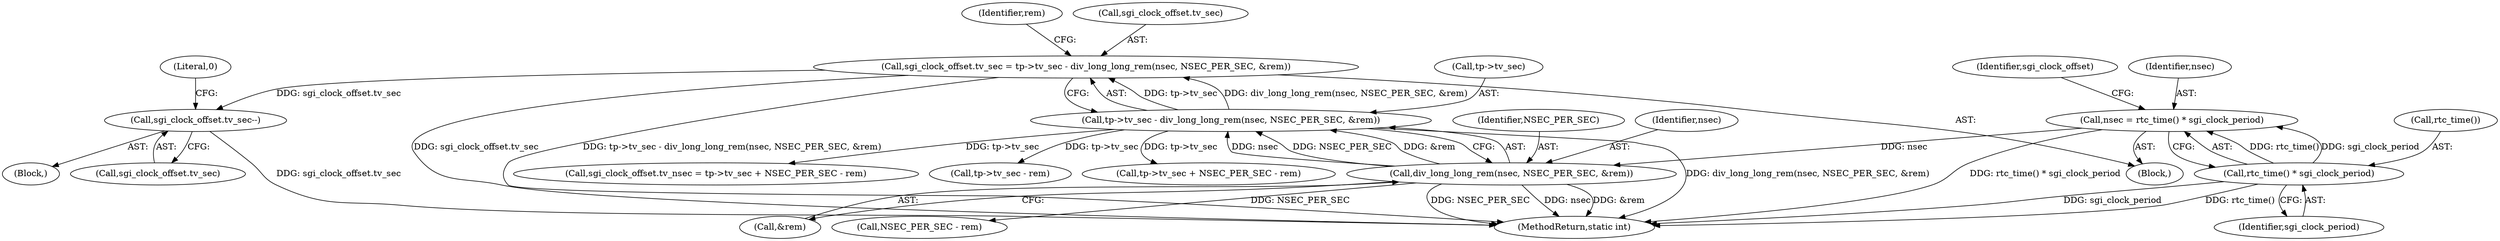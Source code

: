digraph "1_linux_f8bd2258e2d520dff28c855658bd24bdafb5102d_1@integer" {
"1000111" [label="(Call,sgi_clock_offset.tv_sec = tp->tv_sec - div_long_long_rem(nsec, NSEC_PER_SEC, &rem))"];
"1000115" [label="(Call,tp->tv_sec - div_long_long_rem(nsec, NSEC_PER_SEC, &rem))"];
"1000119" [label="(Call,div_long_long_rem(nsec, NSEC_PER_SEC, &rem))"];
"1000106" [label="(Call,nsec = rtc_time() * sgi_clock_period)"];
"1000108" [label="(Call,rtc_time() * sgi_clock_period)"];
"1000152" [label="(Call,sgi_clock_offset.tv_sec--)"];
"1000149" [label="(Call,NSEC_PER_SEC - rem)"];
"1000111" [label="(Call,sgi_clock_offset.tv_sec = tp->tv_sec - div_long_long_rem(nsec, NSEC_PER_SEC, &rem))"];
"1000158" [label="(MethodReturn,static int)"];
"1000119" [label="(Call,div_long_long_rem(nsec, NSEC_PER_SEC, &rem))"];
"1000113" [label="(Identifier,sgi_clock_offset)"];
"1000106" [label="(Call,nsec = rtc_time() * sgi_clock_period)"];
"1000120" [label="(Identifier,nsec)"];
"1000103" [label="(Block,)"];
"1000157" [label="(Literal,0)"];
"1000134" [label="(Call,tp->tv_sec - rem)"];
"1000122" [label="(Call,&rem)"];
"1000115" [label="(Call,tp->tv_sec - div_long_long_rem(nsec, NSEC_PER_SEC, &rem))"];
"1000140" [label="(Block,)"];
"1000126" [label="(Identifier,rem)"];
"1000141" [label="(Call,sgi_clock_offset.tv_nsec = tp->tv_sec + NSEC_PER_SEC - rem)"];
"1000110" [label="(Identifier,sgi_clock_period)"];
"1000116" [label="(Call,tp->tv_sec)"];
"1000107" [label="(Identifier,nsec)"];
"1000109" [label="(Call,rtc_time())"];
"1000152" [label="(Call,sgi_clock_offset.tv_sec--)"];
"1000112" [label="(Call,sgi_clock_offset.tv_sec)"];
"1000121" [label="(Identifier,NSEC_PER_SEC)"];
"1000108" [label="(Call,rtc_time() * sgi_clock_period)"];
"1000153" [label="(Call,sgi_clock_offset.tv_sec)"];
"1000145" [label="(Call,tp->tv_sec + NSEC_PER_SEC - rem)"];
"1000111" -> "1000103"  [label="AST: "];
"1000111" -> "1000115"  [label="CFG: "];
"1000112" -> "1000111"  [label="AST: "];
"1000115" -> "1000111"  [label="AST: "];
"1000126" -> "1000111"  [label="CFG: "];
"1000111" -> "1000158"  [label="DDG: tp->tv_sec - div_long_long_rem(nsec, NSEC_PER_SEC, &rem)"];
"1000111" -> "1000158"  [label="DDG: sgi_clock_offset.tv_sec"];
"1000115" -> "1000111"  [label="DDG: tp->tv_sec"];
"1000115" -> "1000111"  [label="DDG: div_long_long_rem(nsec, NSEC_PER_SEC, &rem)"];
"1000111" -> "1000152"  [label="DDG: sgi_clock_offset.tv_sec"];
"1000115" -> "1000119"  [label="CFG: "];
"1000116" -> "1000115"  [label="AST: "];
"1000119" -> "1000115"  [label="AST: "];
"1000115" -> "1000158"  [label="DDG: div_long_long_rem(nsec, NSEC_PER_SEC, &rem)"];
"1000119" -> "1000115"  [label="DDG: nsec"];
"1000119" -> "1000115"  [label="DDG: NSEC_PER_SEC"];
"1000119" -> "1000115"  [label="DDG: &rem"];
"1000115" -> "1000134"  [label="DDG: tp->tv_sec"];
"1000115" -> "1000141"  [label="DDG: tp->tv_sec"];
"1000115" -> "1000145"  [label="DDG: tp->tv_sec"];
"1000119" -> "1000122"  [label="CFG: "];
"1000120" -> "1000119"  [label="AST: "];
"1000121" -> "1000119"  [label="AST: "];
"1000122" -> "1000119"  [label="AST: "];
"1000119" -> "1000158"  [label="DDG: NSEC_PER_SEC"];
"1000119" -> "1000158"  [label="DDG: nsec"];
"1000119" -> "1000158"  [label="DDG: &rem"];
"1000106" -> "1000119"  [label="DDG: nsec"];
"1000119" -> "1000149"  [label="DDG: NSEC_PER_SEC"];
"1000106" -> "1000103"  [label="AST: "];
"1000106" -> "1000108"  [label="CFG: "];
"1000107" -> "1000106"  [label="AST: "];
"1000108" -> "1000106"  [label="AST: "];
"1000113" -> "1000106"  [label="CFG: "];
"1000106" -> "1000158"  [label="DDG: rtc_time() * sgi_clock_period"];
"1000108" -> "1000106"  [label="DDG: rtc_time()"];
"1000108" -> "1000106"  [label="DDG: sgi_clock_period"];
"1000108" -> "1000110"  [label="CFG: "];
"1000109" -> "1000108"  [label="AST: "];
"1000110" -> "1000108"  [label="AST: "];
"1000108" -> "1000158"  [label="DDG: sgi_clock_period"];
"1000108" -> "1000158"  [label="DDG: rtc_time()"];
"1000152" -> "1000140"  [label="AST: "];
"1000152" -> "1000153"  [label="CFG: "];
"1000153" -> "1000152"  [label="AST: "];
"1000157" -> "1000152"  [label="CFG: "];
"1000152" -> "1000158"  [label="DDG: sgi_clock_offset.tv_sec"];
}
